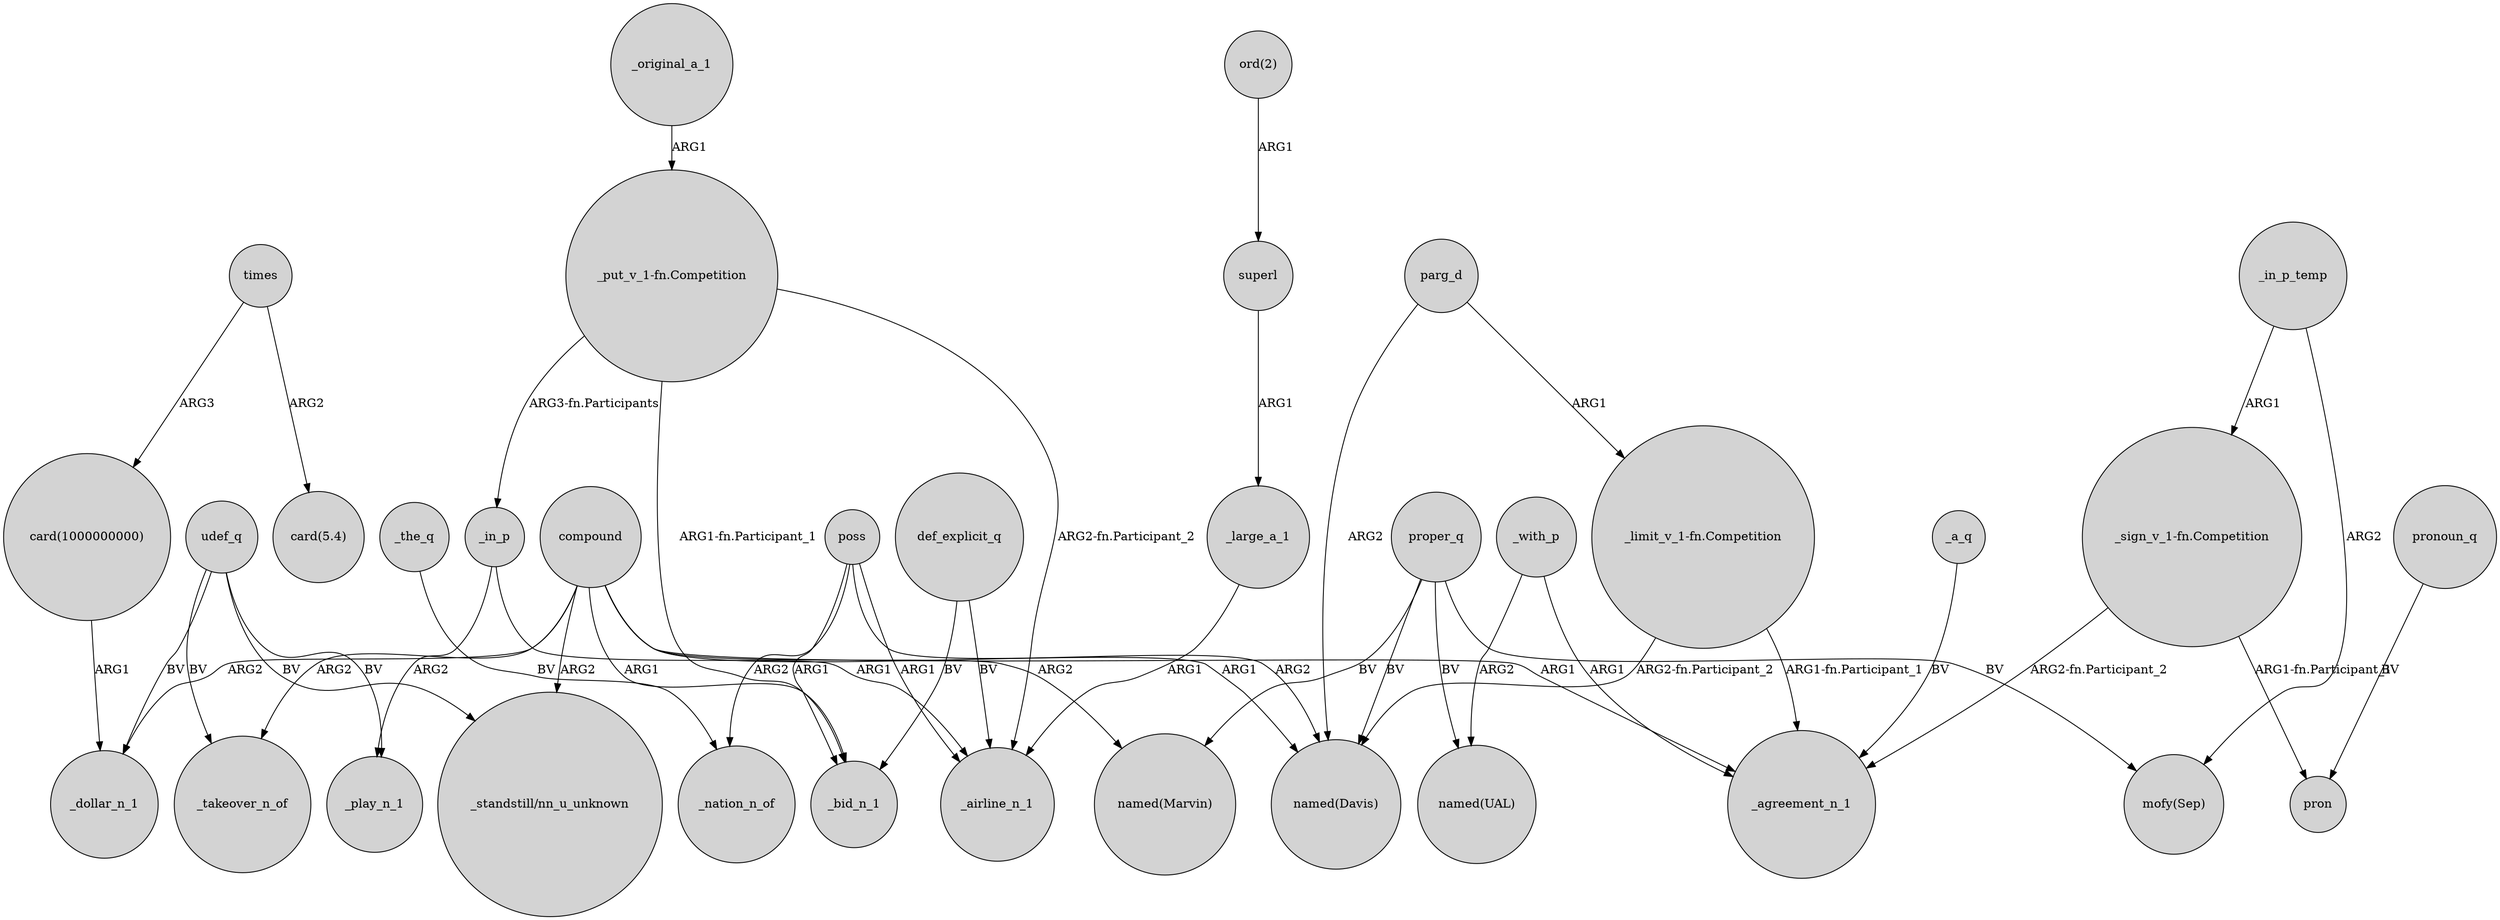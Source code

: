 digraph {
	node [shape=circle style=filled]
	"card(1000000000)" -> _dollar_n_1 [label=ARG1]
	_original_a_1 -> "_put_v_1-fn.Competition" [label=ARG1]
	poss -> "named(Davis)" [label=ARG2]
	poss -> _bid_n_1 [label=ARG1]
	"_sign_v_1-fn.Competition" -> pron [label="ARG1-fn.Participant_1"]
	"_sign_v_1-fn.Competition" -> _agreement_n_1 [label="ARG2-fn.Participant_2"]
	"_limit_v_1-fn.Competition" -> "named(Davis)" [label="ARG2-fn.Participant_2"]
	compound -> "named(Marvin)" [label=ARG2]
	_the_q -> _nation_n_of [label=BV]
	proper_q -> "named(Davis)" [label=BV]
	"_put_v_1-fn.Competition" -> _bid_n_1 [label="ARG1-fn.Participant_1"]
	proper_q -> "named(Marvin)" [label=BV]
	udef_q -> "_standstill/nn_u_unknown" [label=BV]
	compound -> _dollar_n_1 [label=ARG2]
	times -> "card(1000000000)" [label=ARG3]
	proper_q -> "named(UAL)" [label=BV]
	"_put_v_1-fn.Competition" -> _airline_n_1 [label="ARG2-fn.Participant_2"]
	pronoun_q -> pron [label=BV]
	udef_q -> _takeover_n_of [label=BV]
	def_explicit_q -> _bid_n_1 [label=BV]
	times -> "card(5.4)" [label=ARG2]
	"ord(2)" -> superl [label=ARG1]
	_in_p_temp -> "_sign_v_1-fn.Competition" [label=ARG1]
	_in_p -> _airline_n_1 [label=ARG1]
	compound -> "named(Davis)" [label=ARG1]
	poss -> _nation_n_of [label=ARG2]
	poss -> _airline_n_1 [label=ARG1]
	_a_q -> _agreement_n_1 [label=BV]
	udef_q -> _dollar_n_1 [label=BV]
	udef_q -> _play_n_1 [label=BV]
	parg_d -> "named(Davis)" [label=ARG2]
	"_limit_v_1-fn.Competition" -> _agreement_n_1 [label="ARG1-fn.Participant_1"]
	compound -> "_standstill/nn_u_unknown" [label=ARG2]
	parg_d -> "_limit_v_1-fn.Competition" [label=ARG1]
	proper_q -> "mofy(Sep)" [label=BV]
	compound -> _takeover_n_of [label=ARG2]
	_large_a_1 -> _airline_n_1 [label=ARG1]
	compound -> _agreement_n_1 [label=ARG1]
	compound -> _bid_n_1 [label=ARG1]
	_with_p -> "named(UAL)" [label=ARG2]
	superl -> _large_a_1 [label=ARG1]
	def_explicit_q -> _airline_n_1 [label=BV]
	"_put_v_1-fn.Competition" -> _in_p [label="ARG3-fn.Participants"]
	_in_p -> _play_n_1 [label=ARG2]
	_in_p_temp -> "mofy(Sep)" [label=ARG2]
	_with_p -> _agreement_n_1 [label=ARG1]
}
